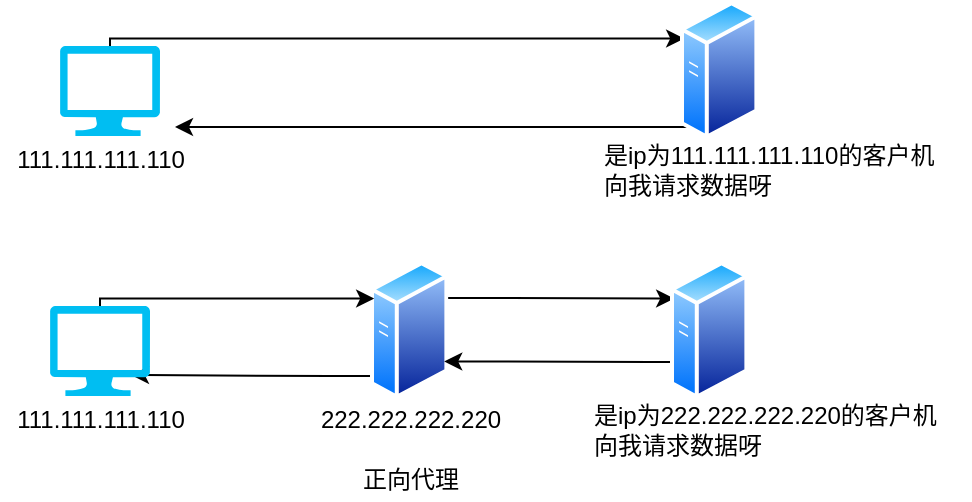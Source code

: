 <mxfile version="13.7.6" type="github">
  <diagram id="LekN2mBB-UYrPSv3pzjn" name="Page-1">
    <mxGraphModel dx="930" dy="755" grid="1" gridSize="10" guides="1" tooltips="1" connect="1" arrows="1" fold="1" page="1" pageScale="1" pageWidth="4681" pageHeight="3300" math="0" shadow="0">
      <root>
        <mxCell id="0" />
        <mxCell id="1" parent="0" />
        <mxCell id="XCGgzl_pj_wr9GbpbDKN-16" style="edgeStyle=orthogonalEdgeStyle;rounded=0;orthogonalLoop=1;jettySize=auto;html=1;entryX=0.81;entryY=0.767;entryDx=0;entryDy=0;entryPerimeter=0;" edge="1" parent="1" source="XCGgzl_pj_wr9GbpbDKN-2" target="XCGgzl_pj_wr9GbpbDKN-3">
          <mxGeometry relative="1" as="geometry">
            <Array as="points">
              <mxPoint x="440" y="338" />
              <mxPoint x="440" y="338" />
            </Array>
          </mxGeometry>
        </mxCell>
        <mxCell id="XCGgzl_pj_wr9GbpbDKN-17" style="edgeStyle=orthogonalEdgeStyle;rounded=0;orthogonalLoop=1;jettySize=auto;html=1;entryX=0;entryY=0.25;entryDx=0;entryDy=0;" edge="1" parent="1" source="XCGgzl_pj_wr9GbpbDKN-2" target="XCGgzl_pj_wr9GbpbDKN-4">
          <mxGeometry relative="1" as="geometry">
            <Array as="points">
              <mxPoint x="530" y="299" />
              <mxPoint x="530" y="299" />
            </Array>
          </mxGeometry>
        </mxCell>
        <mxCell id="XCGgzl_pj_wr9GbpbDKN-2" value="" style="aspect=fixed;perimeter=ellipsePerimeter;html=1;align=center;shadow=0;dashed=0;spacingTop=3;image;image=img/lib/active_directory/generic_server.svg;" vertex="1" parent="1">
          <mxGeometry x="460" y="280" width="39.2" height="70" as="geometry" />
        </mxCell>
        <mxCell id="XCGgzl_pj_wr9GbpbDKN-15" style="edgeStyle=orthogonalEdgeStyle;rounded=0;orthogonalLoop=1;jettySize=auto;html=1;entryX=0;entryY=0.25;entryDx=0;entryDy=0;" edge="1" parent="1" source="XCGgzl_pj_wr9GbpbDKN-3" target="XCGgzl_pj_wr9GbpbDKN-2">
          <mxGeometry relative="1" as="geometry">
            <Array as="points">
              <mxPoint x="325" y="299" />
            </Array>
          </mxGeometry>
        </mxCell>
        <mxCell id="XCGgzl_pj_wr9GbpbDKN-3" value="" style="verticalLabelPosition=bottom;html=1;verticalAlign=top;align=center;strokeColor=none;fillColor=#00BEF2;shape=mxgraph.azure.computer;pointerEvents=1;" vertex="1" parent="1">
          <mxGeometry x="300" y="303" width="50" height="45" as="geometry" />
        </mxCell>
        <mxCell id="XCGgzl_pj_wr9GbpbDKN-18" style="edgeStyle=orthogonalEdgeStyle;rounded=0;orthogonalLoop=1;jettySize=auto;html=1;entryX=1;entryY=0.75;entryDx=0;entryDy=0;" edge="1" parent="1" source="XCGgzl_pj_wr9GbpbDKN-4" target="XCGgzl_pj_wr9GbpbDKN-2">
          <mxGeometry relative="1" as="geometry">
            <Array as="points">
              <mxPoint x="600" y="331" />
              <mxPoint x="600" y="331" />
            </Array>
          </mxGeometry>
        </mxCell>
        <mxCell id="XCGgzl_pj_wr9GbpbDKN-4" value="" style="aspect=fixed;perimeter=ellipsePerimeter;html=1;align=center;shadow=0;dashed=0;spacingTop=3;image;image=img/lib/active_directory/generic_server.svg;" vertex="1" parent="1">
          <mxGeometry x="610" y="280" width="39.2" height="70" as="geometry" />
        </mxCell>
        <mxCell id="XCGgzl_pj_wr9GbpbDKN-11" style="edgeStyle=orthogonalEdgeStyle;rounded=0;orthogonalLoop=1;jettySize=auto;html=1;entryX=0;entryY=0.25;entryDx=0;entryDy=0;" edge="1" parent="1" source="XCGgzl_pj_wr9GbpbDKN-6" target="XCGgzl_pj_wr9GbpbDKN-7">
          <mxGeometry relative="1" as="geometry">
            <Array as="points">
              <mxPoint x="330" y="169" />
            </Array>
          </mxGeometry>
        </mxCell>
        <mxCell id="XCGgzl_pj_wr9GbpbDKN-6" value="" style="verticalLabelPosition=bottom;html=1;verticalAlign=top;align=center;strokeColor=none;fillColor=#00BEF2;shape=mxgraph.azure.computer;pointerEvents=1;" vertex="1" parent="1">
          <mxGeometry x="305" y="173" width="50" height="45" as="geometry" />
        </mxCell>
        <mxCell id="XCGgzl_pj_wr9GbpbDKN-12" style="edgeStyle=orthogonalEdgeStyle;rounded=0;orthogonalLoop=1;jettySize=auto;html=1;entryX=1.15;entryY=0.9;entryDx=0;entryDy=0;entryPerimeter=0;" edge="1" parent="1" source="XCGgzl_pj_wr9GbpbDKN-7" target="XCGgzl_pj_wr9GbpbDKN-6">
          <mxGeometry relative="1" as="geometry">
            <Array as="points">
              <mxPoint x="485" y="214" />
            </Array>
          </mxGeometry>
        </mxCell>
        <mxCell id="XCGgzl_pj_wr9GbpbDKN-7" value="" style="aspect=fixed;perimeter=ellipsePerimeter;html=1;align=center;shadow=0;dashed=0;spacingTop=3;image;image=img/lib/active_directory/generic_server.svg;" vertex="1" parent="1">
          <mxGeometry x="615" y="150" width="39.2" height="70" as="geometry" />
        </mxCell>
        <mxCell id="XCGgzl_pj_wr9GbpbDKN-13" value="111.111.111.110" style="text;html=1;align=center;verticalAlign=middle;resizable=0;points=[];autosize=1;" vertex="1" parent="1">
          <mxGeometry x="275" y="220" width="100" height="20" as="geometry" />
        </mxCell>
        <mxCell id="XCGgzl_pj_wr9GbpbDKN-14" value="是ip为111.111.111.110的客户机&lt;br&gt;向我请求数据呀" style="text;html=1;align=left;verticalAlign=middle;resizable=0;points=[];autosize=1;" vertex="1" parent="1">
          <mxGeometry x="575" y="220" width="180" height="30" as="geometry" />
        </mxCell>
        <mxCell id="XCGgzl_pj_wr9GbpbDKN-19" value="111.111.111.110" style="text;html=1;align=center;verticalAlign=middle;resizable=0;points=[];autosize=1;" vertex="1" parent="1">
          <mxGeometry x="275" y="350" width="100" height="20" as="geometry" />
        </mxCell>
        <mxCell id="XCGgzl_pj_wr9GbpbDKN-20" value="222.222.222.220" style="text;html=1;align=center;verticalAlign=middle;resizable=0;points=[];autosize=1;" vertex="1" parent="1">
          <mxGeometry x="424.6" y="350" width="110" height="20" as="geometry" />
        </mxCell>
        <mxCell id="XCGgzl_pj_wr9GbpbDKN-22" value="是ip为222.222.222.220的客户机&lt;br&gt;向我请求数据呀" style="text;html=1;align=left;verticalAlign=middle;resizable=0;points=[];autosize=1;" vertex="1" parent="1">
          <mxGeometry x="570" y="350" width="190" height="30" as="geometry" />
        </mxCell>
        <mxCell id="XCGgzl_pj_wr9GbpbDKN-23" value="正向代理" style="text;html=1;align=center;verticalAlign=middle;resizable=0;points=[];autosize=1;" vertex="1" parent="1">
          <mxGeometry x="450" y="380" width="60" height="20" as="geometry" />
        </mxCell>
      </root>
    </mxGraphModel>
  </diagram>
</mxfile>
